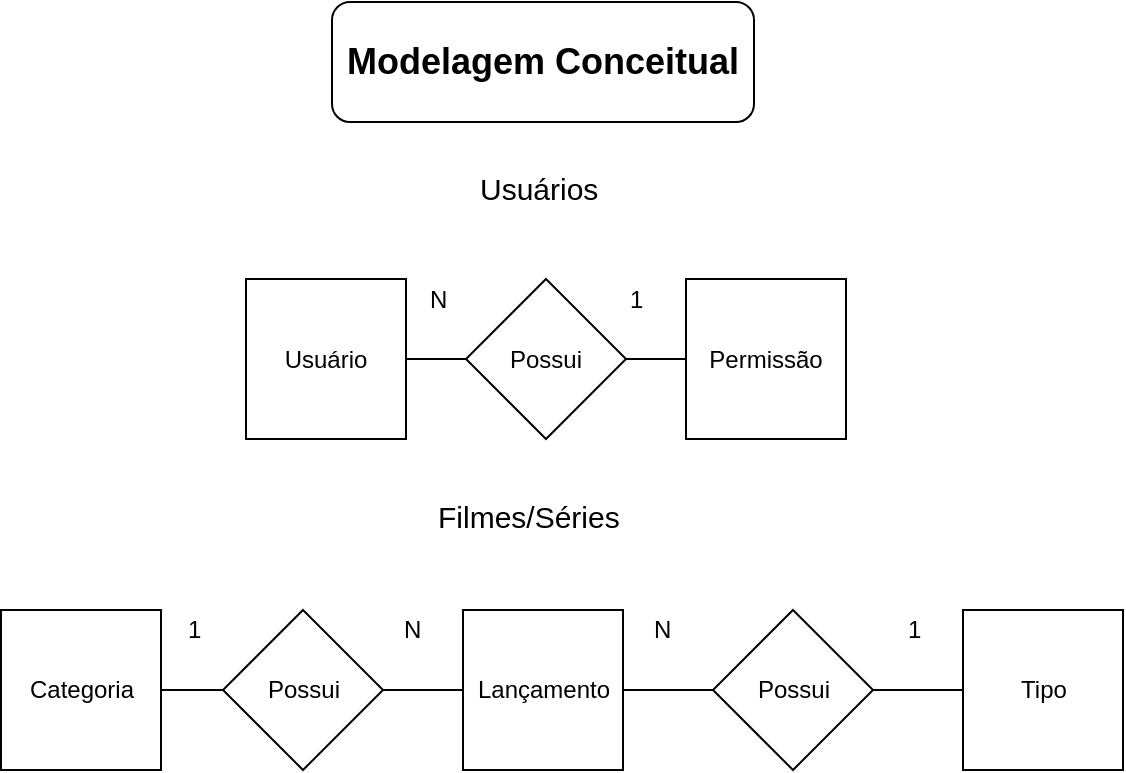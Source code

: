 <mxfile version="10.9.5" type="device"><diagram id="4xB6MObHS0fJnDv0xdpc" name="Conceitual"><mxGraphModel dx="942" dy="644" grid="1" gridSize="10" guides="1" tooltips="1" connect="1" arrows="1" fold="1" page="1" pageScale="1" pageWidth="827" pageHeight="1169" math="0" shadow="0"><root><mxCell id="0"/><mxCell id="1" parent="0"/><mxCell id="Xtx6xUCLy4erlmjWjBZz-48" value="" style="group" vertex="1" connectable="0" parent="1"><mxGeometry x="230" y="91.5" width="300" height="137" as="geometry"/></mxCell><mxCell id="Xtx6xUCLy4erlmjWjBZz-18" value="Usuário" style="whiteSpace=wrap;html=1;aspect=fixed;" vertex="1" parent="Xtx6xUCLy4erlmjWjBZz-48"><mxGeometry y="57" width="80" height="80" as="geometry"/></mxCell><mxCell id="Xtx6xUCLy4erlmjWjBZz-19" value="Permissão" style="whiteSpace=wrap;html=1;aspect=fixed;" vertex="1" parent="Xtx6xUCLy4erlmjWjBZz-48"><mxGeometry x="220" y="57" width="80" height="80" as="geometry"/></mxCell><mxCell id="Xtx6xUCLy4erlmjWjBZz-24" value="" style="edgeStyle=orthogonalEdgeStyle;rounded=0;orthogonalLoop=1;jettySize=auto;html=1;endArrow=none;endFill=0;" edge="1" parent="Xtx6xUCLy4erlmjWjBZz-48" source="Xtx6xUCLy4erlmjWjBZz-23" target="Xtx6xUCLy4erlmjWjBZz-19"><mxGeometry relative="1" as="geometry"/></mxCell><mxCell id="Xtx6xUCLy4erlmjWjBZz-23" value="Possui" style="rhombus;whiteSpace=wrap;html=1;" vertex="1" parent="Xtx6xUCLy4erlmjWjBZz-48"><mxGeometry x="110" y="57" width="80" height="80" as="geometry"/></mxCell><mxCell id="Xtx6xUCLy4erlmjWjBZz-25" value="" style="edgeStyle=orthogonalEdgeStyle;rounded=0;orthogonalLoop=1;jettySize=auto;html=1;endArrow=none;endFill=0;" edge="1" parent="Xtx6xUCLy4erlmjWjBZz-48" source="Xtx6xUCLy4erlmjWjBZz-18" target="Xtx6xUCLy4erlmjWjBZz-23"><mxGeometry relative="1" as="geometry"/></mxCell><mxCell id="Xtx6xUCLy4erlmjWjBZz-28" value="1" style="text;html=1;resizable=0;points=[];autosize=1;align=left;verticalAlign=top;spacingTop=-4;" vertex="1" parent="Xtx6xUCLy4erlmjWjBZz-48"><mxGeometry x="190" y="57" width="20" height="20" as="geometry"/></mxCell><mxCell id="Xtx6xUCLy4erlmjWjBZz-29" value="N" style="text;html=1;resizable=0;points=[];autosize=1;align=left;verticalAlign=top;spacingTop=-4;" vertex="1" parent="Xtx6xUCLy4erlmjWjBZz-48"><mxGeometry x="90" y="57" width="20" height="20" as="geometry"/></mxCell><mxCell id="Xtx6xUCLy4erlmjWjBZz-30" value="&lt;font style=&quot;font-size: 15px&quot;&gt;Usuários&lt;/font&gt;" style="text;html=1;resizable=0;points=[];autosize=1;align=left;verticalAlign=top;spacingTop=-4;" vertex="1" parent="Xtx6xUCLy4erlmjWjBZz-48"><mxGeometry x="115" width="70" height="20" as="geometry"/></mxCell><mxCell id="Xtx6xUCLy4erlmjWjBZz-52" value="" style="group" vertex="1" connectable="0" parent="1"><mxGeometry x="107.5" y="256" width="561" height="138" as="geometry"/></mxCell><mxCell id="Xtx6xUCLy4erlmjWjBZz-20" value="Lançamento" style="whiteSpace=wrap;html=1;aspect=fixed;" vertex="1" parent="Xtx6xUCLy4erlmjWjBZz-52"><mxGeometry x="231" y="58" width="80" height="80" as="geometry"/></mxCell><mxCell id="Xtx6xUCLy4erlmjWjBZz-21" value="Tipo" style="whiteSpace=wrap;html=1;aspect=fixed;" vertex="1" parent="Xtx6xUCLy4erlmjWjBZz-52"><mxGeometry x="481" y="58" width="80" height="80" as="geometry"/></mxCell><mxCell id="Xtx6xUCLy4erlmjWjBZz-22" value="Categoria" style="whiteSpace=wrap;html=1;aspect=fixed;" vertex="1" parent="Xtx6xUCLy4erlmjWjBZz-52"><mxGeometry y="58" width="80" height="80" as="geometry"/></mxCell><mxCell id="Xtx6xUCLy4erlmjWjBZz-26" value="N" style="text;html=1;resizable=0;points=[];autosize=1;align=left;verticalAlign=top;spacingTop=-4;" vertex="1" parent="Xtx6xUCLy4erlmjWjBZz-52"><mxGeometry x="324" y="58" width="20" height="20" as="geometry"/></mxCell><mxCell id="Xtx6xUCLy4erlmjWjBZz-27" value="1" style="text;html=1;resizable=0;points=[];autosize=1;align=left;verticalAlign=top;spacingTop=-4;" vertex="1" parent="Xtx6xUCLy4erlmjWjBZz-52"><mxGeometry x="451" y="58" width="20" height="20" as="geometry"/></mxCell><mxCell id="Xtx6xUCLy4erlmjWjBZz-31" value="&lt;font style=&quot;font-size: 15px&quot;&gt;Filmes/Séries&lt;/font&gt;" style="text;html=1;resizable=0;points=[];autosize=1;align=left;verticalAlign=top;spacingTop=-4;" vertex="1" parent="Xtx6xUCLy4erlmjWjBZz-52"><mxGeometry x="216" width="110" height="20" as="geometry"/></mxCell><mxCell id="Xtx6xUCLy4erlmjWjBZz-34" value="" style="edgeStyle=orthogonalEdgeStyle;rounded=0;orthogonalLoop=1;jettySize=auto;html=1;endArrow=none;endFill=0;" edge="1" parent="Xtx6xUCLy4erlmjWjBZz-52" source="Xtx6xUCLy4erlmjWjBZz-32" target="Xtx6xUCLy4erlmjWjBZz-20"><mxGeometry relative="1" as="geometry"/></mxCell><mxCell id="Xtx6xUCLy4erlmjWjBZz-32" value="Possui" style="rhombus;whiteSpace=wrap;html=1;" vertex="1" parent="Xtx6xUCLy4erlmjWjBZz-52"><mxGeometry x="111" y="58" width="80" height="80" as="geometry"/></mxCell><mxCell id="Xtx6xUCLy4erlmjWjBZz-33" value="" style="edgeStyle=orthogonalEdgeStyle;rounded=0;orthogonalLoop=1;jettySize=auto;html=1;endArrow=none;endFill=0;" edge="1" parent="Xtx6xUCLy4erlmjWjBZz-52" source="Xtx6xUCLy4erlmjWjBZz-22" target="Xtx6xUCLy4erlmjWjBZz-32"><mxGeometry relative="1" as="geometry"/></mxCell><mxCell id="Xtx6xUCLy4erlmjWjBZz-35" value="N" style="text;html=1;resizable=0;points=[];autosize=1;align=left;verticalAlign=top;spacingTop=-4;" vertex="1" parent="Xtx6xUCLy4erlmjWjBZz-52"><mxGeometry x="199" y="58" width="20" height="20" as="geometry"/></mxCell><mxCell id="Xtx6xUCLy4erlmjWjBZz-36" value="1" style="text;html=1;resizable=0;points=[];autosize=1;align=left;verticalAlign=top;spacingTop=-4;" vertex="1" parent="Xtx6xUCLy4erlmjWjBZz-52"><mxGeometry x="91" y="58" width="20" height="20" as="geometry"/></mxCell><mxCell id="Xtx6xUCLy4erlmjWjBZz-39" value="" style="edgeStyle=orthogonalEdgeStyle;rounded=0;orthogonalLoop=1;jettySize=auto;html=1;endArrow=none;endFill=0;" edge="1" parent="Xtx6xUCLy4erlmjWjBZz-52" source="Xtx6xUCLy4erlmjWjBZz-37" target="Xtx6xUCLy4erlmjWjBZz-21"><mxGeometry relative="1" as="geometry"/></mxCell><mxCell id="Xtx6xUCLy4erlmjWjBZz-37" value="Possui" style="rhombus;whiteSpace=wrap;html=1;" vertex="1" parent="Xtx6xUCLy4erlmjWjBZz-52"><mxGeometry x="356" y="58" width="80" height="80" as="geometry"/></mxCell><mxCell id="Xtx6xUCLy4erlmjWjBZz-38" value="" style="edgeStyle=orthogonalEdgeStyle;rounded=0;orthogonalLoop=1;jettySize=auto;html=1;endArrow=none;endFill=0;" edge="1" parent="Xtx6xUCLy4erlmjWjBZz-52" source="Xtx6xUCLy4erlmjWjBZz-20" target="Xtx6xUCLy4erlmjWjBZz-37"><mxGeometry relative="1" as="geometry"/></mxCell><mxCell id="RNF67hHlguHg2HUyl54W-1" value="&lt;font size=&quot;1&quot;&gt;&lt;b style=&quot;font-size: 18px&quot;&gt;Modelagem Conceitual&lt;/b&gt;&lt;/font&gt;" style="rounded=1;whiteSpace=wrap;html=1;" vertex="1" parent="1"><mxGeometry x="273" y="10" width="211" height="60" as="geometry"/></mxCell></root></mxGraphModel></diagram><diagram id="k32T9pf-sDbKnDtn4FY-" name="Logico"><mxGraphModel dx="942" dy="644" grid="1" gridSize="10" guides="1" tooltips="1" connect="1" arrows="1" fold="1" page="1" pageScale="1" pageWidth="827" pageHeight="1169" math="0" shadow="0"><root><mxCell id="Cg6b6HgJ40k3MsFgvNCr-0"/><mxCell id="Cg6b6HgJ40k3MsFgvNCr-1" parent="Cg6b6HgJ40k3MsFgvNCr-0"/><mxCell id="Cg6b6HgJ40k3MsFgvNCr-60" value="" style="group" vertex="1" connectable="0" parent="Cg6b6HgJ40k3MsFgvNCr-1"><mxGeometry x="249.5" y="91" width="361" height="196" as="geometry"/></mxCell><mxCell id="Cg6b6HgJ40k3MsFgvNCr-2" value="Permissão" style="swimlane;fontStyle=0;childLayout=stackLayout;horizontal=1;startSize=26;fillColor=#e0e0e0;horizontalStack=0;resizeParent=1;resizeParentMax=0;resizeLast=0;collapsible=1;marginBottom=0;swimlaneFillColor=#ffffff;align=center;fontSize=14;" vertex="1" parent="Cg6b6HgJ40k3MsFgvNCr-60"><mxGeometry width="160" height="82" as="geometry"/></mxCell><mxCell id="Cg6b6HgJ40k3MsFgvNCr-3" value="IdPermissão:int" style="shape=partialRectangle;top=0;left=0;right=0;bottom=1;align=left;verticalAlign=middle;fillColor=none;spacingLeft=34;spacingRight=4;overflow=hidden;rotatable=0;points=[[0,0.5],[1,0.5]];portConstraint=eastwest;dropTarget=0;fontStyle=5;fontSize=12;" vertex="1" parent="Cg6b6HgJ40k3MsFgvNCr-2"><mxGeometry y="26" width="160" height="30" as="geometry"/></mxCell><mxCell id="Cg6b6HgJ40k3MsFgvNCr-4" value="PK" style="shape=partialRectangle;top=0;left=0;bottom=0;fillColor=none;align=left;verticalAlign=middle;spacingLeft=4;spacingRight=4;overflow=hidden;rotatable=0;points=[];portConstraint=eastwest;part=1;fontSize=12;" vertex="1" connectable="0" parent="Cg6b6HgJ40k3MsFgvNCr-3"><mxGeometry width="30" height="30" as="geometry"/></mxCell><mxCell id="Cg6b6HgJ40k3MsFgvNCr-5" value="Tipo:Varchar(20)" style="shape=partialRectangle;top=0;left=0;right=0;bottom=0;align=left;verticalAlign=top;fillColor=none;spacingLeft=34;spacingRight=4;overflow=hidden;rotatable=0;points=[[0,0.5],[1,0.5]];portConstraint=eastwest;dropTarget=0;fontSize=12;" vertex="1" parent="Cg6b6HgJ40k3MsFgvNCr-2"><mxGeometry y="56" width="160" height="26" as="geometry"/></mxCell><mxCell id="Cg6b6HgJ40k3MsFgvNCr-6" value="" style="shape=partialRectangle;top=0;left=0;bottom=0;fillColor=none;align=left;verticalAlign=top;spacingLeft=4;spacingRight=4;overflow=hidden;rotatable=0;points=[];portConstraint=eastwest;part=1;fontSize=12;" vertex="1" connectable="0" parent="Cg6b6HgJ40k3MsFgvNCr-5"><mxGeometry width="30" height="26" as="geometry"/></mxCell><mxCell id="Cg6b6HgJ40k3MsFgvNCr-13" value="Usuário" style="swimlane;fontStyle=0;childLayout=stackLayout;horizontal=1;startSize=26;fillColor=#e0e0e0;horizontalStack=0;resizeParent=1;resizeParentMax=0;resizeLast=0;collapsible=1;marginBottom=0;swimlaneFillColor=#ffffff;align=center;fontSize=14;" vertex="1" parent="Cg6b6HgJ40k3MsFgvNCr-60"><mxGeometry x="201" width="160" height="196" as="geometry"/></mxCell><mxCell id="Cg6b6HgJ40k3MsFgvNCr-14" value="IdUsuario:int" style="shape=partialRectangle;top=0;left=0;right=0;bottom=1;align=left;verticalAlign=middle;fillColor=none;spacingLeft=34;spacingRight=4;overflow=hidden;rotatable=0;points=[[0,0.5],[1,0.5]];portConstraint=eastwest;dropTarget=0;fontStyle=5;fontSize=12;" vertex="1" parent="Cg6b6HgJ40k3MsFgvNCr-13"><mxGeometry y="26" width="160" height="30" as="geometry"/></mxCell><mxCell id="Cg6b6HgJ40k3MsFgvNCr-15" value="PK" style="shape=partialRectangle;top=0;left=0;bottom=0;fillColor=none;align=left;verticalAlign=middle;spacingLeft=4;spacingRight=4;overflow=hidden;rotatable=0;points=[];portConstraint=eastwest;part=1;fontSize=12;" vertex="1" connectable="0" parent="Cg6b6HgJ40k3MsFgvNCr-14"><mxGeometry width="30" height="30" as="geometry"/></mxCell><mxCell id="Cg6b6HgJ40k3MsFgvNCr-16" value="Nome:Varchar(40)" style="shape=partialRectangle;top=0;left=0;right=0;bottom=0;align=left;verticalAlign=top;fillColor=none;spacingLeft=34;spacingRight=4;overflow=hidden;rotatable=0;points=[[0,0.5],[1,0.5]];portConstraint=eastwest;dropTarget=0;fontSize=12;" vertex="1" parent="Cg6b6HgJ40k3MsFgvNCr-13"><mxGeometry y="56" width="160" height="26" as="geometry"/></mxCell><mxCell id="Cg6b6HgJ40k3MsFgvNCr-17" value="" style="shape=partialRectangle;top=0;left=0;bottom=0;fillColor=none;align=left;verticalAlign=top;spacingLeft=4;spacingRight=4;overflow=hidden;rotatable=0;points=[];portConstraint=eastwest;part=1;fontSize=12;" vertex="1" connectable="0" parent="Cg6b6HgJ40k3MsFgvNCr-16"><mxGeometry width="30" height="26" as="geometry"/></mxCell><mxCell id="Cg6b6HgJ40k3MsFgvNCr-18" value="Email:Varchar(255)" style="shape=partialRectangle;top=0;left=0;right=0;bottom=0;align=left;verticalAlign=top;fillColor=none;spacingLeft=34;spacingRight=4;overflow=hidden;rotatable=0;points=[[0,0.5],[1,0.5]];portConstraint=eastwest;dropTarget=0;fontSize=12;" vertex="1" parent="Cg6b6HgJ40k3MsFgvNCr-13"><mxGeometry y="82" width="160" height="26" as="geometry"/></mxCell><mxCell id="Cg6b6HgJ40k3MsFgvNCr-19" value="" style="shape=partialRectangle;top=0;left=0;bottom=0;fillColor=none;align=left;verticalAlign=top;spacingLeft=4;spacingRight=4;overflow=hidden;rotatable=0;points=[];portConstraint=eastwest;part=1;fontSize=12;" vertex="1" connectable="0" parent="Cg6b6HgJ40k3MsFgvNCr-18"><mxGeometry width="30" height="26" as="geometry"/></mxCell><mxCell id="Cg6b6HgJ40k3MsFgvNCr-20" value="Senha:Varchar(255)" style="shape=partialRectangle;top=0;left=0;right=0;bottom=0;align=left;verticalAlign=top;fillColor=none;spacingLeft=34;spacingRight=4;overflow=hidden;rotatable=0;points=[[0,0.5],[1,0.5]];portConstraint=eastwest;dropTarget=0;fontSize=12;" vertex="1" parent="Cg6b6HgJ40k3MsFgvNCr-13"><mxGeometry y="108" width="160" height="26" as="geometry"/></mxCell><mxCell id="Cg6b6HgJ40k3MsFgvNCr-21" value="" style="shape=partialRectangle;top=0;left=0;bottom=0;fillColor=none;align=left;verticalAlign=top;spacingLeft=4;spacingRight=4;overflow=hidden;rotatable=0;points=[];portConstraint=eastwest;part=1;fontSize=12;" vertex="1" connectable="0" parent="Cg6b6HgJ40k3MsFgvNCr-20"><mxGeometry width="30" height="26" as="geometry"/></mxCell><mxCell id="Cg6b6HgJ40k3MsFgvNCr-24" value="DataNascimento:Date" style="shape=partialRectangle;top=0;left=0;right=0;bottom=0;align=left;verticalAlign=top;fillColor=none;spacingLeft=34;spacingRight=4;overflow=hidden;rotatable=0;points=[[0,0.5],[1,0.5]];portConstraint=eastwest;dropTarget=0;fontSize=12;" vertex="1" parent="Cg6b6HgJ40k3MsFgvNCr-13"><mxGeometry y="134" width="160" height="26" as="geometry"/></mxCell><mxCell id="Cg6b6HgJ40k3MsFgvNCr-25" value="" style="shape=partialRectangle;top=0;left=0;bottom=0;fillColor=none;align=left;verticalAlign=top;spacingLeft=4;spacingRight=4;overflow=hidden;rotatable=0;points=[];portConstraint=eastwest;part=1;fontSize=12;" vertex="1" connectable="0" parent="Cg6b6HgJ40k3MsFgvNCr-24"><mxGeometry width="30" height="26" as="geometry"/></mxCell><mxCell id="Cg6b6HgJ40k3MsFgvNCr-26" value="IdPermissão:int" style="shape=partialRectangle;top=0;left=0;right=0;bottom=0;align=left;verticalAlign=top;fillColor=none;spacingLeft=34;spacingRight=4;overflow=hidden;rotatable=0;points=[[0,0.5],[1,0.5]];portConstraint=eastwest;dropTarget=0;fontSize=12;" vertex="1" parent="Cg6b6HgJ40k3MsFgvNCr-13"><mxGeometry y="160" width="160" height="26" as="geometry"/></mxCell><mxCell id="Cg6b6HgJ40k3MsFgvNCr-27" value="FK" style="shape=partialRectangle;top=0;left=0;bottom=0;fillColor=none;align=left;verticalAlign=top;spacingLeft=4;spacingRight=4;overflow=hidden;rotatable=0;points=[];portConstraint=eastwest;part=1;fontSize=12;" vertex="1" connectable="0" parent="Cg6b6HgJ40k3MsFgvNCr-26"><mxGeometry width="30" height="26" as="geometry"/></mxCell><mxCell id="Cg6b6HgJ40k3MsFgvNCr-22" value="" style="shape=partialRectangle;top=0;left=0;right=0;bottom=0;align=left;verticalAlign=top;fillColor=none;spacingLeft=34;spacingRight=4;overflow=hidden;rotatable=0;points=[[0,0.5],[1,0.5]];portConstraint=eastwest;dropTarget=0;fontSize=12;" vertex="1" parent="Cg6b6HgJ40k3MsFgvNCr-13"><mxGeometry y="186" width="160" height="10" as="geometry"/></mxCell><mxCell id="Cg6b6HgJ40k3MsFgvNCr-23" value="" style="shape=partialRectangle;top=0;left=0;bottom=0;fillColor=none;align=left;verticalAlign=top;spacingLeft=4;spacingRight=4;overflow=hidden;rotatable=0;points=[];portConstraint=eastwest;part=1;fontSize=12;" vertex="1" connectable="0" parent="Cg6b6HgJ40k3MsFgvNCr-22"><mxGeometry width="30" height="10" as="geometry"/></mxCell><mxCell id="Cg6b6HgJ40k3MsFgvNCr-59" style="edgeStyle=orthogonalEdgeStyle;rounded=0;orthogonalLoop=1;jettySize=auto;html=1;exitX=1;exitY=0.5;exitDx=0;exitDy=0;entryX=0;entryY=0.5;entryDx=0;entryDy=0;endArrow=none;endFill=0;" edge="1" parent="Cg6b6HgJ40k3MsFgvNCr-60" source="Cg6b6HgJ40k3MsFgvNCr-3" target="Cg6b6HgJ40k3MsFgvNCr-26"><mxGeometry relative="1" as="geometry"/></mxCell><mxCell id="Cg6b6HgJ40k3MsFgvNCr-61" value="" style="group" vertex="1" connectable="0" parent="Cg6b6HgJ40k3MsFgvNCr-1"><mxGeometry x="138" y="383" width="551" height="222" as="geometry"/></mxCell><mxCell id="Cg6b6HgJ40k3MsFgvNCr-28" value="Lançamento" style="swimlane;fontStyle=0;childLayout=stackLayout;horizontal=1;startSize=26;fillColor=#e0e0e0;horizontalStack=0;resizeParent=1;resizeParentMax=0;resizeLast=0;collapsible=1;marginBottom=0;swimlaneFillColor=#ffffff;align=center;fontSize=14;" vertex="1" parent="Cg6b6HgJ40k3MsFgvNCr-61"><mxGeometry x="391" width="160" height="222" as="geometry"/></mxCell><mxCell id="Cg6b6HgJ40k3MsFgvNCr-29" value="IdLançamento:int" style="shape=partialRectangle;top=0;left=0;right=0;bottom=1;align=left;verticalAlign=middle;fillColor=none;spacingLeft=34;spacingRight=4;overflow=hidden;rotatable=0;points=[[0,0.5],[1,0.5]];portConstraint=eastwest;dropTarget=0;fontStyle=5;fontSize=12;" vertex="1" parent="Cg6b6HgJ40k3MsFgvNCr-28"><mxGeometry y="26" width="160" height="30" as="geometry"/></mxCell><mxCell id="Cg6b6HgJ40k3MsFgvNCr-30" value="PK" style="shape=partialRectangle;top=0;left=0;bottom=0;fillColor=none;align=left;verticalAlign=middle;spacingLeft=4;spacingRight=4;overflow=hidden;rotatable=0;points=[];portConstraint=eastwest;part=1;fontSize=12;" vertex="1" connectable="0" parent="Cg6b6HgJ40k3MsFgvNCr-29"><mxGeometry width="30" height="30" as="geometry"/></mxCell><mxCell id="Cg6b6HgJ40k3MsFgvNCr-31" value="Título:Varchar(255)" style="shape=partialRectangle;top=0;left=0;right=0;bottom=0;align=left;verticalAlign=top;fillColor=none;spacingLeft=34;spacingRight=4;overflow=hidden;rotatable=0;points=[[0,0.5],[1,0.5]];portConstraint=eastwest;dropTarget=0;fontSize=12;" vertex="1" parent="Cg6b6HgJ40k3MsFgvNCr-28"><mxGeometry y="56" width="160" height="26" as="geometry"/></mxCell><mxCell id="Cg6b6HgJ40k3MsFgvNCr-32" value="" style="shape=partialRectangle;top=0;left=0;bottom=0;fillColor=none;align=left;verticalAlign=top;spacingLeft=4;spacingRight=4;overflow=hidden;rotatable=0;points=[];portConstraint=eastwest;part=1;fontSize=12;" vertex="1" connectable="0" parent="Cg6b6HgJ40k3MsFgvNCr-31"><mxGeometry width="30" height="26" as="geometry"/></mxCell><mxCell id="Cg6b6HgJ40k3MsFgvNCr-33" value="Sinopse:text" style="shape=partialRectangle;top=0;left=0;right=0;bottom=0;align=left;verticalAlign=top;fillColor=none;spacingLeft=34;spacingRight=4;overflow=hidden;rotatable=0;points=[[0,0.5],[1,0.5]];portConstraint=eastwest;dropTarget=0;fontSize=12;" vertex="1" parent="Cg6b6HgJ40k3MsFgvNCr-28"><mxGeometry y="82" width="160" height="26" as="geometry"/></mxCell><mxCell id="Cg6b6HgJ40k3MsFgvNCr-34" value="" style="shape=partialRectangle;top=0;left=0;bottom=0;fillColor=none;align=left;verticalAlign=top;spacingLeft=4;spacingRight=4;overflow=hidden;rotatable=0;points=[];portConstraint=eastwest;part=1;fontSize=12;" vertex="1" connectable="0" parent="Cg6b6HgJ40k3MsFgvNCr-33"><mxGeometry width="30" height="26" as="geometry"/></mxCell><mxCell id="Cg6b6HgJ40k3MsFgvNCr-35" value="IdTipo:int" style="shape=partialRectangle;top=0;left=0;right=0;bottom=0;align=left;verticalAlign=top;fillColor=none;spacingLeft=34;spacingRight=4;overflow=hidden;rotatable=0;points=[[0,0.5],[1,0.5]];portConstraint=eastwest;dropTarget=0;fontSize=12;" vertex="1" parent="Cg6b6HgJ40k3MsFgvNCr-28"><mxGeometry y="108" width="160" height="26" as="geometry"/></mxCell><mxCell id="Cg6b6HgJ40k3MsFgvNCr-36" value="FK" style="shape=partialRectangle;top=0;left=0;bottom=0;fillColor=none;align=left;verticalAlign=top;spacingLeft=4;spacingRight=4;overflow=hidden;rotatable=0;points=[];portConstraint=eastwest;part=1;fontSize=12;" vertex="1" connectable="0" parent="Cg6b6HgJ40k3MsFgvNCr-35"><mxGeometry width="30" height="26" as="geometry"/></mxCell><mxCell id="Cg6b6HgJ40k3MsFgvNCr-37" value="IdCategoria:int" style="shape=partialRectangle;top=0;left=0;right=0;bottom=0;align=left;verticalAlign=top;fillColor=none;spacingLeft=34;spacingRight=4;overflow=hidden;rotatable=0;points=[[0,0.5],[1,0.5]];portConstraint=eastwest;dropTarget=0;fontSize=12;" vertex="1" parent="Cg6b6HgJ40k3MsFgvNCr-28"><mxGeometry y="134" width="160" height="26" as="geometry"/></mxCell><mxCell id="Cg6b6HgJ40k3MsFgvNCr-38" value="FK" style="shape=partialRectangle;top=0;left=0;bottom=0;fillColor=none;align=left;verticalAlign=top;spacingLeft=4;spacingRight=4;overflow=hidden;rotatable=0;points=[];portConstraint=eastwest;part=1;fontSize=12;" vertex="1" connectable="0" parent="Cg6b6HgJ40k3MsFgvNCr-37"><mxGeometry width="30" height="26" as="geometry"/></mxCell><mxCell id="Cg6b6HgJ40k3MsFgvNCr-39" value="DataLançamento:Date" style="shape=partialRectangle;top=0;left=0;right=0;bottom=0;align=left;verticalAlign=top;fillColor=none;spacingLeft=34;spacingRight=4;overflow=hidden;rotatable=0;points=[[0,0.5],[1,0.5]];portConstraint=eastwest;dropTarget=0;fontSize=12;" vertex="1" parent="Cg6b6HgJ40k3MsFgvNCr-28"><mxGeometry y="160" width="160" height="26" as="geometry"/></mxCell><mxCell id="Cg6b6HgJ40k3MsFgvNCr-40" value="" style="shape=partialRectangle;top=0;left=0;bottom=0;fillColor=none;align=left;verticalAlign=top;spacingLeft=4;spacingRight=4;overflow=hidden;rotatable=0;points=[];portConstraint=eastwest;part=1;fontSize=12;" vertex="1" connectable="0" parent="Cg6b6HgJ40k3MsFgvNCr-39"><mxGeometry width="30" height="26" as="geometry"/></mxCell><mxCell id="Cg6b6HgJ40k3MsFgvNCr-43" value="TempoDuração:Time" style="shape=partialRectangle;top=0;left=0;right=0;bottom=0;align=left;verticalAlign=top;fillColor=none;spacingLeft=34;spacingRight=4;overflow=hidden;rotatable=0;points=[[0,0.5],[1,0.5]];portConstraint=eastwest;dropTarget=0;fontSize=12;" vertex="1" parent="Cg6b6HgJ40k3MsFgvNCr-28"><mxGeometry y="186" width="160" height="26" as="geometry"/></mxCell><mxCell id="Cg6b6HgJ40k3MsFgvNCr-44" value="" style="shape=partialRectangle;top=0;left=0;bottom=0;fillColor=none;align=left;verticalAlign=top;spacingLeft=4;spacingRight=4;overflow=hidden;rotatable=0;points=[];portConstraint=eastwest;part=1;fontSize=12;" vertex="1" connectable="0" parent="Cg6b6HgJ40k3MsFgvNCr-43"><mxGeometry width="30" height="26" as="geometry"/></mxCell><mxCell id="Cg6b6HgJ40k3MsFgvNCr-41" value="" style="shape=partialRectangle;top=0;left=0;right=0;bottom=0;align=left;verticalAlign=top;fillColor=none;spacingLeft=34;spacingRight=4;overflow=hidden;rotatable=0;points=[[0,0.5],[1,0.5]];portConstraint=eastwest;dropTarget=0;fontSize=12;" vertex="1" parent="Cg6b6HgJ40k3MsFgvNCr-28"><mxGeometry y="212" width="160" height="10" as="geometry"/></mxCell><mxCell id="Cg6b6HgJ40k3MsFgvNCr-42" value="" style="shape=partialRectangle;top=0;left=0;bottom=0;fillColor=none;align=left;verticalAlign=top;spacingLeft=4;spacingRight=4;overflow=hidden;rotatable=0;points=[];portConstraint=eastwest;part=1;fontSize=12;" vertex="1" connectable="0" parent="Cg6b6HgJ40k3MsFgvNCr-41"><mxGeometry width="30" height="10" as="geometry"/></mxCell><mxCell id="Cg6b6HgJ40k3MsFgvNCr-45" value="Tipo" style="swimlane;fontStyle=0;childLayout=stackLayout;horizontal=1;startSize=26;fillColor=#e0e0e0;horizontalStack=0;resizeParent=1;resizeParentMax=0;resizeLast=0;collapsible=1;marginBottom=0;swimlaneFillColor=#ffffff;align=center;fontSize=14;" vertex="1" parent="Cg6b6HgJ40k3MsFgvNCr-61"><mxGeometry width="160" height="82" as="geometry"/></mxCell><mxCell id="Cg6b6HgJ40k3MsFgvNCr-46" value="IdTipo:int" style="shape=partialRectangle;top=0;left=0;right=0;bottom=1;align=left;verticalAlign=middle;fillColor=none;spacingLeft=34;spacingRight=4;overflow=hidden;rotatable=0;points=[[0,0.5],[1,0.5]];portConstraint=eastwest;dropTarget=0;fontStyle=5;fontSize=12;" vertex="1" parent="Cg6b6HgJ40k3MsFgvNCr-45"><mxGeometry y="26" width="160" height="30" as="geometry"/></mxCell><mxCell id="Cg6b6HgJ40k3MsFgvNCr-47" value="PK" style="shape=partialRectangle;top=0;left=0;bottom=0;fillColor=none;align=left;verticalAlign=middle;spacingLeft=4;spacingRight=4;overflow=hidden;rotatable=0;points=[];portConstraint=eastwest;part=1;fontSize=12;" vertex="1" connectable="0" parent="Cg6b6HgJ40k3MsFgvNCr-46"><mxGeometry width="30" height="30" as="geometry"/></mxCell><mxCell id="Cg6b6HgJ40k3MsFgvNCr-48" value="Nome:Varchar(20)" style="shape=partialRectangle;top=0;left=0;right=0;bottom=0;align=left;verticalAlign=top;fillColor=none;spacingLeft=34;spacingRight=4;overflow=hidden;rotatable=0;points=[[0,0.5],[1,0.5]];portConstraint=eastwest;dropTarget=0;fontSize=12;" vertex="1" parent="Cg6b6HgJ40k3MsFgvNCr-45"><mxGeometry y="56" width="160" height="26" as="geometry"/></mxCell><mxCell id="Cg6b6HgJ40k3MsFgvNCr-49" value="" style="shape=partialRectangle;top=0;left=0;bottom=0;fillColor=none;align=left;verticalAlign=top;spacingLeft=4;spacingRight=4;overflow=hidden;rotatable=0;points=[];portConstraint=eastwest;part=1;fontSize=12;" vertex="1" connectable="0" parent="Cg6b6HgJ40k3MsFgvNCr-48"><mxGeometry width="30" height="26" as="geometry"/></mxCell><mxCell id="Cg6b6HgJ40k3MsFgvNCr-50" value="Categoria" style="swimlane;fontStyle=0;childLayout=stackLayout;horizontal=1;startSize=26;fillColor=#e0e0e0;horizontalStack=0;resizeParent=1;resizeParentMax=0;resizeLast=0;collapsible=1;marginBottom=0;swimlaneFillColor=#ffffff;align=center;fontSize=14;" vertex="1" parent="Cg6b6HgJ40k3MsFgvNCr-61"><mxGeometry x="191" width="160" height="82" as="geometry"/></mxCell><mxCell id="Cg6b6HgJ40k3MsFgvNCr-51" value="IdCategoria:int" style="shape=partialRectangle;top=0;left=0;right=0;bottom=1;align=left;verticalAlign=middle;fillColor=none;spacingLeft=34;spacingRight=4;overflow=hidden;rotatable=0;points=[[0,0.5],[1,0.5]];portConstraint=eastwest;dropTarget=0;fontStyle=5;fontSize=12;" vertex="1" parent="Cg6b6HgJ40k3MsFgvNCr-50"><mxGeometry y="26" width="160" height="30" as="geometry"/></mxCell><mxCell id="Cg6b6HgJ40k3MsFgvNCr-52" value="PK" style="shape=partialRectangle;top=0;left=0;bottom=0;fillColor=none;align=left;verticalAlign=middle;spacingLeft=4;spacingRight=4;overflow=hidden;rotatable=0;points=[];portConstraint=eastwest;part=1;fontSize=12;" vertex="1" connectable="0" parent="Cg6b6HgJ40k3MsFgvNCr-51"><mxGeometry width="30" height="30" as="geometry"/></mxCell><mxCell id="Cg6b6HgJ40k3MsFgvNCr-53" value="Nome:Varchar(20)" style="shape=partialRectangle;top=0;left=0;right=0;bottom=0;align=left;verticalAlign=top;fillColor=none;spacingLeft=34;spacingRight=4;overflow=hidden;rotatable=0;points=[[0,0.5],[1,0.5]];portConstraint=eastwest;dropTarget=0;fontSize=12;" vertex="1" parent="Cg6b6HgJ40k3MsFgvNCr-50"><mxGeometry y="56" width="160" height="26" as="geometry"/></mxCell><mxCell id="Cg6b6HgJ40k3MsFgvNCr-54" value="" style="shape=partialRectangle;top=0;left=0;bottom=0;fillColor=none;align=left;verticalAlign=top;spacingLeft=4;spacingRight=4;overflow=hidden;rotatable=0;points=[];portConstraint=eastwest;part=1;fontSize=12;" vertex="1" connectable="0" parent="Cg6b6HgJ40k3MsFgvNCr-53"><mxGeometry width="30" height="26" as="geometry"/></mxCell><mxCell id="Cg6b6HgJ40k3MsFgvNCr-56" style="edgeStyle=orthogonalEdgeStyle;rounded=0;orthogonalLoop=1;jettySize=auto;html=1;exitX=0;exitY=0.5;exitDx=0;exitDy=0;entryX=1;entryY=0.5;entryDx=0;entryDy=0;endArrow=none;endFill=0;" edge="1" parent="Cg6b6HgJ40k3MsFgvNCr-61" source="Cg6b6HgJ40k3MsFgvNCr-37" target="Cg6b6HgJ40k3MsFgvNCr-51"><mxGeometry relative="1" as="geometry"/></mxCell><mxCell id="Cg6b6HgJ40k3MsFgvNCr-58" style="edgeStyle=orthogonalEdgeStyle;rounded=0;orthogonalLoop=1;jettySize=auto;html=1;exitX=0;exitY=0.5;exitDx=0;exitDy=0;entryX=0;entryY=0.5;entryDx=0;entryDy=0;endArrow=none;endFill=0;" edge="1" parent="Cg6b6HgJ40k3MsFgvNCr-61" source="Cg6b6HgJ40k3MsFgvNCr-46" target="Cg6b6HgJ40k3MsFgvNCr-35"><mxGeometry relative="1" as="geometry"/></mxCell><mxCell id="Cg6b6HgJ40k3MsFgvNCr-62" value="&lt;font size=&quot;1&quot;&gt;&lt;b style=&quot;font-size: 18px&quot;&gt;Modelagem Logica&lt;/b&gt;&lt;/font&gt;" style="rounded=1;whiteSpace=wrap;html=1;" vertex="1" parent="Cg6b6HgJ40k3MsFgvNCr-1"><mxGeometry x="329" width="211" height="60" as="geometry"/></mxCell></root></mxGraphModel></diagram></mxfile>